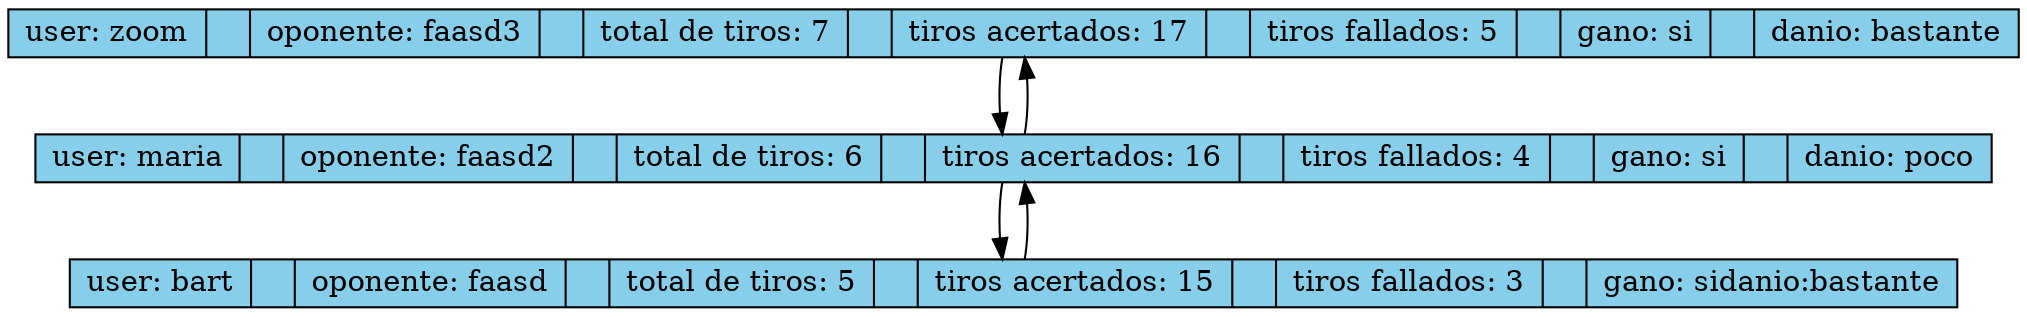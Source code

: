 digraph g {
	node [fillcolor=skyblue height=.1 shape=record style=filled]
	faasd3 [label="user: zoom|| oponente: faasd3|| total de tiros: 7|| tiros acertados: 17|| tiros fallados: 5|| gano: si|| danio: bastante"]
	faasd2 [label="user: maria|| oponente: faasd2|| total de tiros: 6|| tiros acertados: 16|| tiros fallados: 4|| gano: sidanio:poco"]
		faasd3 -> faasd2
		faasd2 -> faasd3
	faasd2 [label="user: maria|| oponente: faasd2|| total de tiros: 6|| tiros acertados: 16|| tiros fallados: 4|| gano: si|| danio: poco"]
	faasd [label="user: bart|| oponente: faasd|| total de tiros: 5|| tiros acertados: 15|| tiros fallados: 3|| gano: sidanio:bastante"]
		faasd2 -> faasd
		faasd -> faasd2
}

